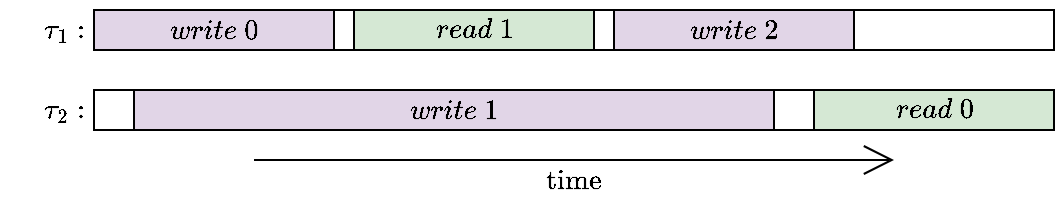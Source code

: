<mxfile version="20.3.0" type="device"><diagram id="kz5ifb3Z_OKl-4aR2caH" name="Page-1"><mxGraphModel dx="1591" dy="922" grid="1" gridSize="10" guides="1" tooltips="1" connect="1" arrows="1" fold="1" page="1" pageScale="1" pageWidth="827" pageHeight="1169" math="1" shadow="0"><root><mxCell id="0"/><mxCell id="1" parent="0"/><mxCell id="YR-LCBzJDNX6qWFyk1FU-1" value="$$\tau_2:$$" style="text;html=1;strokeColor=none;fillColor=none;align=center;verticalAlign=middle;whiteSpace=wrap;rounded=0;" vertex="1" parent="1"><mxGeometry x="90" y="90" width="30" height="30" as="geometry"/></mxCell><mxCell id="YR-LCBzJDNX6qWFyk1FU-2" value="$$\tau_1:$$" style="text;html=1;strokeColor=none;fillColor=none;align=center;verticalAlign=middle;whiteSpace=wrap;rounded=0;" vertex="1" parent="1"><mxGeometry x="90" y="50" width="30" height="30" as="geometry"/></mxCell><mxCell id="YR-LCBzJDNX6qWFyk1FU-3" value="" style="rounded=0;whiteSpace=wrap;html=1;fillColor=none;strokeColor=#000000;" vertex="1" parent="1"><mxGeometry x="460" y="95" width="20" height="20" as="geometry"/></mxCell><mxCell id="YR-LCBzJDNX6qWFyk1FU-4" value="" style="endArrow=open;html=1;rounded=0;strokeColor=#000000;fontSize=10;endFill=0;endSize=13;" edge="1" parent="1"><mxGeometry width="50" height="50" relative="1" as="geometry"><mxPoint x="200" y="130" as="sourcePoint"/><mxPoint x="520" y="130" as="targetPoint"/></mxGeometry></mxCell><mxCell id="YR-LCBzJDNX6qWFyk1FU-5" value="$$\text{time}$$" style="text;html=1;strokeColor=none;fillColor=none;align=center;verticalAlign=middle;whiteSpace=wrap;rounded=0;fontSize=12;" vertex="1" parent="1"><mxGeometry x="280" y="130" width="160" height="20" as="geometry"/></mxCell><mxCell id="YR-LCBzJDNX6qWFyk1FU-6" value="$$write \ 0$$" style="rounded=0;whiteSpace=wrap;html=1;fillColor=#e1d5e7;strokeColor=#000000;" vertex="1" parent="1"><mxGeometry x="120" y="55" width="120" height="20" as="geometry"/></mxCell><mxCell id="YR-LCBzJDNX6qWFyk1FU-9" value="" style="rounded=0;whiteSpace=wrap;html=1;fillColor=none;strokeColor=#000000;" vertex="1" parent="1"><mxGeometry x="120" y="95" width="20" height="20" as="geometry"/></mxCell><mxCell id="YR-LCBzJDNX6qWFyk1FU-11" value="" style="rounded=0;whiteSpace=wrap;html=1;fillColor=none;strokeColor=#000000;" vertex="1" parent="1"><mxGeometry x="500" y="55" width="100" height="20" as="geometry"/></mxCell><mxCell id="YR-LCBzJDNX6qWFyk1FU-12" value="$$read \ 0$$" style="rounded=0;whiteSpace=wrap;html=1;fillColor=#d5e8d4;strokeColor=#000000;" vertex="1" parent="1"><mxGeometry x="480" y="95" width="120" height="20" as="geometry"/></mxCell><mxCell id="YR-LCBzJDNX6qWFyk1FU-13" value="$$write \ 1$$" style="rounded=0;whiteSpace=wrap;html=1;fillColor=#e1d5e7;strokeColor=#000000;" vertex="1" parent="1"><mxGeometry x="140" y="95" width="320" height="20" as="geometry"/></mxCell><mxCell id="YR-LCBzJDNX6qWFyk1FU-14" value="$$read \ 1$$" style="rounded=0;whiteSpace=wrap;html=1;fillColor=#d5e8d4;strokeColor=#000000;" vertex="1" parent="1"><mxGeometry x="250" y="55" width="120" height="20" as="geometry"/></mxCell><mxCell id="YR-LCBzJDNX6qWFyk1FU-15" value="$$write \ 2$$" style="rounded=0;whiteSpace=wrap;html=1;fillColor=#e1d5e7;strokeColor=#000000;" vertex="1" parent="1"><mxGeometry x="380" y="55" width="120" height="20" as="geometry"/></mxCell><mxCell id="YR-LCBzJDNX6qWFyk1FU-17" value="" style="rounded=0;whiteSpace=wrap;html=1;fillColor=none;strokeColor=#000000;" vertex="1" parent="1"><mxGeometry x="370" y="55" width="10" height="20" as="geometry"/></mxCell><mxCell id="YR-LCBzJDNX6qWFyk1FU-18" value="" style="rounded=0;whiteSpace=wrap;html=1;fillColor=none;strokeColor=#000000;" vertex="1" parent="1"><mxGeometry x="240" y="55" width="10" height="20" as="geometry"/></mxCell></root></mxGraphModel></diagram></mxfile>